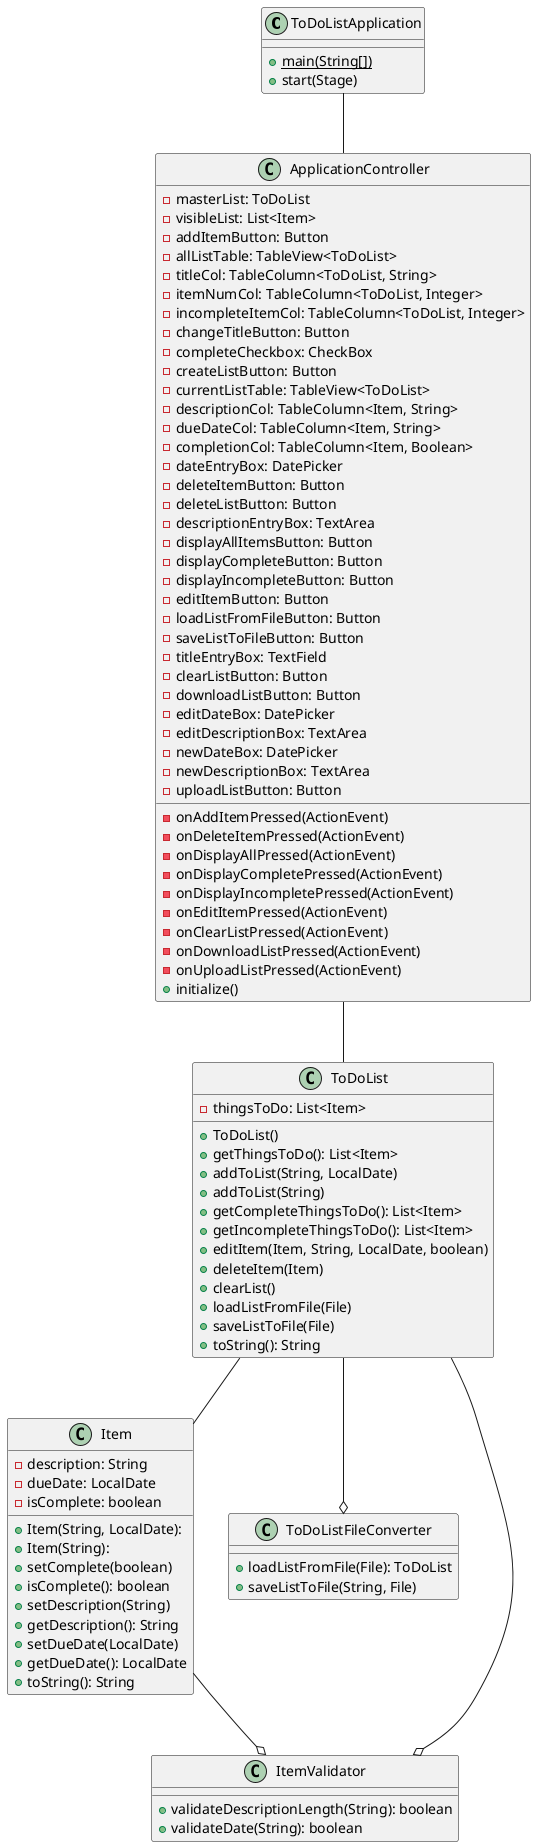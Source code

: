@startuml

class ToDoListApplication {
    'methods
    +main(String[]) {static}
    +start(Stage)
}

class ApplicationController {
    'attributes
    -masterList: ToDoList
    -visibleList: List<Item>
    -addItemButton: Button
    -allListTable: TableView<ToDoList>
    -titleCol: TableColumn<ToDoList, String>
    -itemNumCol: TableColumn<ToDoList, Integer>
    -incompleteItemCol: TableColumn<ToDoList, Integer>
    -changeTitleButton: Button
    -completeCheckbox: CheckBox
    -createListButton: Button
    -currentListTable: TableView<ToDoList>
    -descriptionCol: TableColumn<Item, String>
    -dueDateCol: TableColumn<Item, String>
    -completionCol: TableColumn<Item, Boolean>
    -dateEntryBox: DatePicker
    -deleteItemButton: Button
    -deleteListButton: Button
    -descriptionEntryBox: TextArea
    -displayAllItemsButton: Button
    -displayCompleteButton: Button
    -displayIncompleteButton: Button
    -editItemButton: Button
    -loadListFromFileButton: Button
    -saveListToFileButton: Button
    -titleEntryBox: TextField
    -clearListButton: Button
    -downloadListButton: Button
    -editDateBox: DatePicker
    -editDescriptionBox: TextArea
    -newDateBox: DatePicker
    -newDescriptionBox: TextArea
    -uploadListButton: Button
    'methods
    -onAddItemPressed(ActionEvent)
    -onDeleteItemPressed(ActionEvent)
    -onDisplayAllPressed(ActionEvent)
    -onDisplayCompletePressed(ActionEvent)
    -onDisplayIncompletePressed(ActionEvent)
    -onEditItemPressed(ActionEvent)
    -onClearListPressed(ActionEvent)
    -onDownloadListPressed(ActionEvent)
    -onUploadListPressed(ActionEvent)
    +initialize()
}

class Item {
    'attributes
    -description: String
    -dueDate: LocalDate
    -isComplete: boolean
    'methods
    +Item(String, LocalDate):
    +Item(String):
    +setComplete(boolean)
    +isComplete(): boolean
    +setDescription(String)
    +getDescription(): String
    +setDueDate(LocalDate)
    +getDueDate(): LocalDate
    +toString(): String
}

class ToDoList {
    'attributes
    -thingsToDo: List<Item>
    'methods
    +ToDoList()
    +getThingsToDo(): List<Item>
    +addToList(String, LocalDate)
    +addToList(String)
    +getCompleteThingsToDo(): List<Item>
    +getIncompleteThingsToDo(): List<Item>
    +editItem(Item, String, LocalDate, boolean)
    +deleteItem(Item)
    +clearList()
    +loadListFromFile(File)
    +saveListToFile(File)
    +toString(): String
}

class ToDoListFileConverter {
    'methods
    +loadListFromFile(File): ToDoList
    +saveListToFile(String, File)
}

class ItemValidator {
    'methods
    +validateDescriptionLength(String): boolean
    +validateDate(String): boolean
}

ToDoListApplication -- ApplicationController
ApplicationController -- ToDoList
ToDoList --o ToDoListFileConverter
ToDoList -- Item
Item --o ItemValidator
ToDoList --o ItemValidator
@enduml